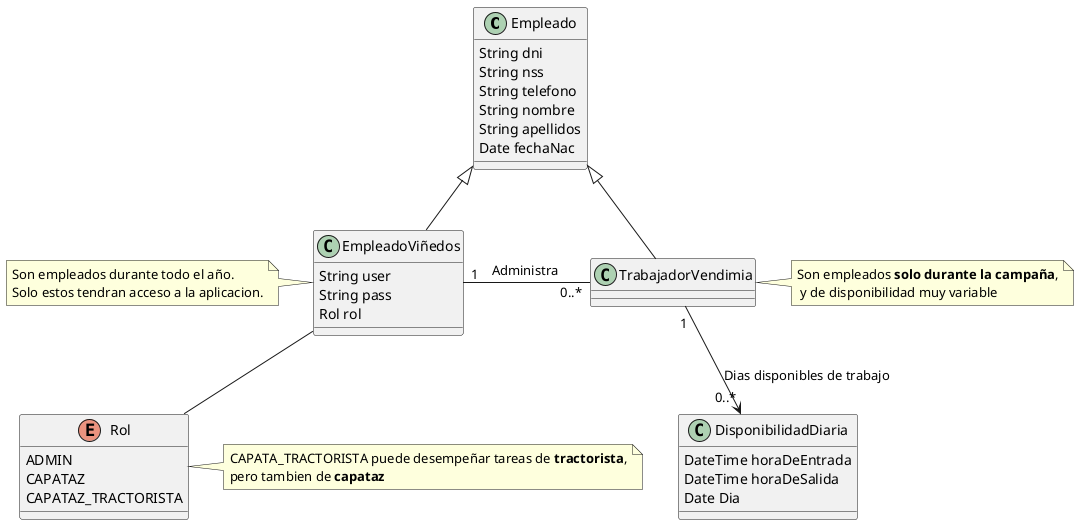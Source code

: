 @startuml CapaPersistencia2


class  Empleado{
    String dni
    String nss
    String telefono
    String nombre
    String apellidos
    Date fechaNac

}

class EmpleadoViñedos{
    String user
    String pass
    Rol rol
}
note left of EmpleadoViñedos
Son empleados durante todo el año. 
Solo estos tendran acceso a la aplicacion.
end note
enum Rol{
    ADMIN
    CAPATAZ
    CAPATAZ_TRACTORISTA
}
note left of Rol
    CAPATA_TRACTORISTA puede desempeñar tareas de <b>tractorista</b>,
    pero tambien de <b>capataz</b>
end note

class TrabajadorVendimia{

}
note right of TrabajadorVendimia
    Son empleados <b>solo durante la campaña</b>,
     y de disponibilidad muy variable
end note

class DisponibilidadDiaria{
    DateTime horaDeEntrada
    DateTime horaDeSalida
    Date Dia
}

EmpleadoViñedos -up-|> Empleado
TrabajadorVendimia -up-|>Empleado

EmpleadoViñedos -down- Rol

TrabajadorVendimia "1" -down->  "0..*" DisponibilidadDiaria : "Dias disponibles de trabajo"

EmpleadoViñedos "1" -right- "0..*" TrabajadorVendimia :    "   Administra    "


@enduml